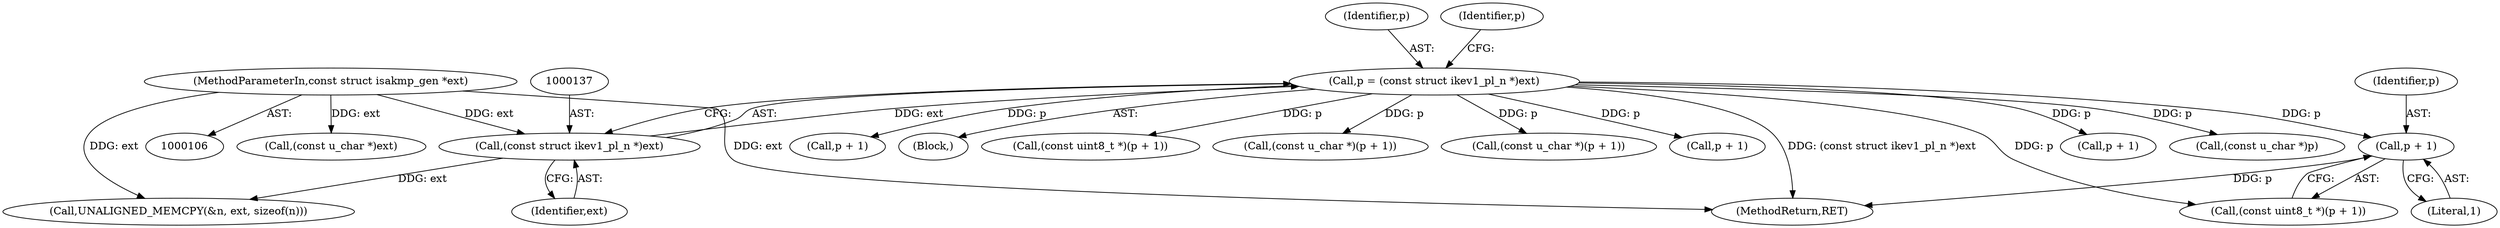digraph "0_tcpdump_c2ef693866beae071a24b45c49f9674af1df4028@pointer" {
"1000255" [label="(Call,p + 1)"];
"1000134" [label="(Call,p = (const struct ikev1_pl_n *)ext)"];
"1000136" [label="(Call,(const struct ikev1_pl_n *)ext)"];
"1000109" [label="(MethodParameterIn,const struct isakmp_gen *ext)"];
"1000138" [label="(Identifier,ext)"];
"1000522" [label="(Call,(const u_char *)ext)"];
"1000255" [label="(Call,p + 1)"];
"1000536" [label="(MethodReturn,RET)"];
"1000380" [label="(Call,p + 1)"];
"1000401" [label="(Call,(const u_char *)p)"];
"1000266" [label="(Call,p + 1)"];
"1000116" [label="(Block,)"];
"1000378" [label="(Call,(const uint8_t *)(p + 1))"];
"1000135" [label="(Identifier,p)"];
"1000390" [label="(Call,(const u_char *)(p + 1))"];
"1000253" [label="(Call,(const uint8_t *)(p + 1))"];
"1000136" [label="(Call,(const struct ikev1_pl_n *)ext)"];
"1000142" [label="(Call,UNALIGNED_MEMCPY(&n, ext, sizeof(n)))"];
"1000264" [label="(Call,(const u_char *)(p + 1))"];
"1000256" [label="(Identifier,p)"];
"1000392" [label="(Call,p + 1)"];
"1000109" [label="(MethodParameterIn,const struct isakmp_gen *ext)"];
"1000141" [label="(Identifier,p)"];
"1000257" [label="(Literal,1)"];
"1000134" [label="(Call,p = (const struct ikev1_pl_n *)ext)"];
"1000255" -> "1000253"  [label="AST: "];
"1000255" -> "1000257"  [label="CFG: "];
"1000256" -> "1000255"  [label="AST: "];
"1000257" -> "1000255"  [label="AST: "];
"1000253" -> "1000255"  [label="CFG: "];
"1000255" -> "1000536"  [label="DDG: p"];
"1000134" -> "1000255"  [label="DDG: p"];
"1000134" -> "1000116"  [label="AST: "];
"1000134" -> "1000136"  [label="CFG: "];
"1000135" -> "1000134"  [label="AST: "];
"1000136" -> "1000134"  [label="AST: "];
"1000141" -> "1000134"  [label="CFG: "];
"1000134" -> "1000536"  [label="DDG: (const struct ikev1_pl_n *)ext"];
"1000136" -> "1000134"  [label="DDG: ext"];
"1000134" -> "1000253"  [label="DDG: p"];
"1000134" -> "1000264"  [label="DDG: p"];
"1000134" -> "1000266"  [label="DDG: p"];
"1000134" -> "1000378"  [label="DDG: p"];
"1000134" -> "1000380"  [label="DDG: p"];
"1000134" -> "1000390"  [label="DDG: p"];
"1000134" -> "1000392"  [label="DDG: p"];
"1000134" -> "1000401"  [label="DDG: p"];
"1000136" -> "1000138"  [label="CFG: "];
"1000137" -> "1000136"  [label="AST: "];
"1000138" -> "1000136"  [label="AST: "];
"1000109" -> "1000136"  [label="DDG: ext"];
"1000136" -> "1000142"  [label="DDG: ext"];
"1000109" -> "1000106"  [label="AST: "];
"1000109" -> "1000536"  [label="DDG: ext"];
"1000109" -> "1000142"  [label="DDG: ext"];
"1000109" -> "1000522"  [label="DDG: ext"];
}
